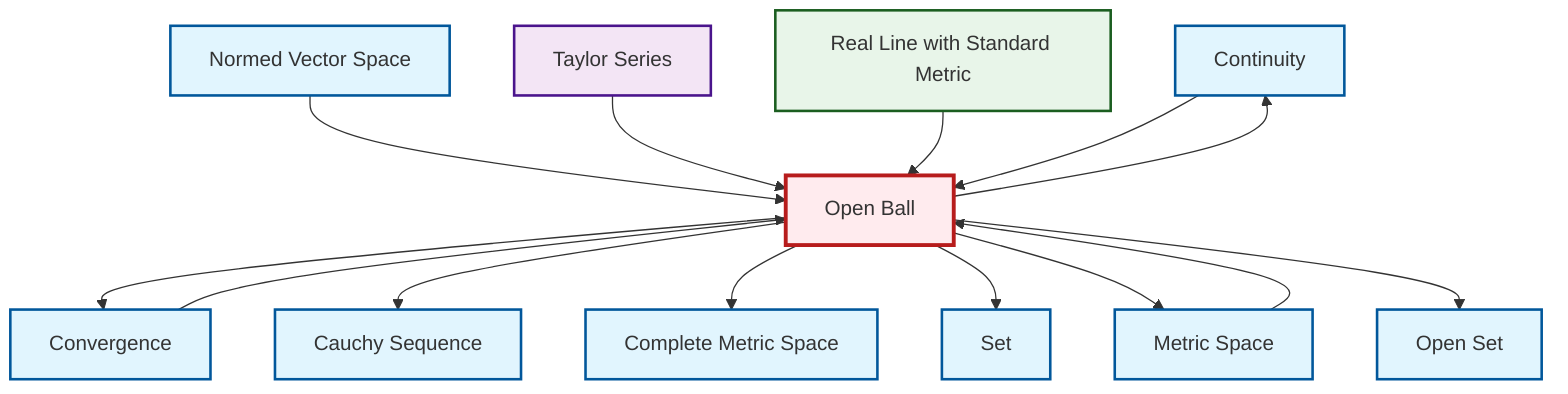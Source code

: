 graph TD
    classDef definition fill:#e1f5fe,stroke:#01579b,stroke-width:2px
    classDef theorem fill:#f3e5f5,stroke:#4a148c,stroke-width:2px
    classDef axiom fill:#fff3e0,stroke:#e65100,stroke-width:2px
    classDef example fill:#e8f5e9,stroke:#1b5e20,stroke-width:2px
    classDef current fill:#ffebee,stroke:#b71c1c,stroke-width:3px
    def-continuity["Continuity"]:::definition
    def-cauchy-sequence["Cauchy Sequence"]:::definition
    thm-taylor-series["Taylor Series"]:::theorem
    def-convergence["Convergence"]:::definition
    def-metric-space["Metric Space"]:::definition
    def-open-ball["Open Ball"]:::definition
    def-complete-metric-space["Complete Metric Space"]:::definition
    def-normed-vector-space["Normed Vector Space"]:::definition
    def-open-set["Open Set"]:::definition
    def-set["Set"]:::definition
    ex-real-line-metric["Real Line with Standard Metric"]:::example
    def-open-ball --> def-convergence
    def-open-ball --> def-cauchy-sequence
    def-open-ball --> def-complete-metric-space
    def-open-ball --> def-set
    def-normed-vector-space --> def-open-ball
    def-open-ball --> def-continuity
    def-open-ball --> def-metric-space
    def-convergence --> def-open-ball
    thm-taylor-series --> def-open-ball
    def-metric-space --> def-open-ball
    def-open-ball --> def-open-set
    ex-real-line-metric --> def-open-ball
    def-continuity --> def-open-ball
    class def-open-ball current